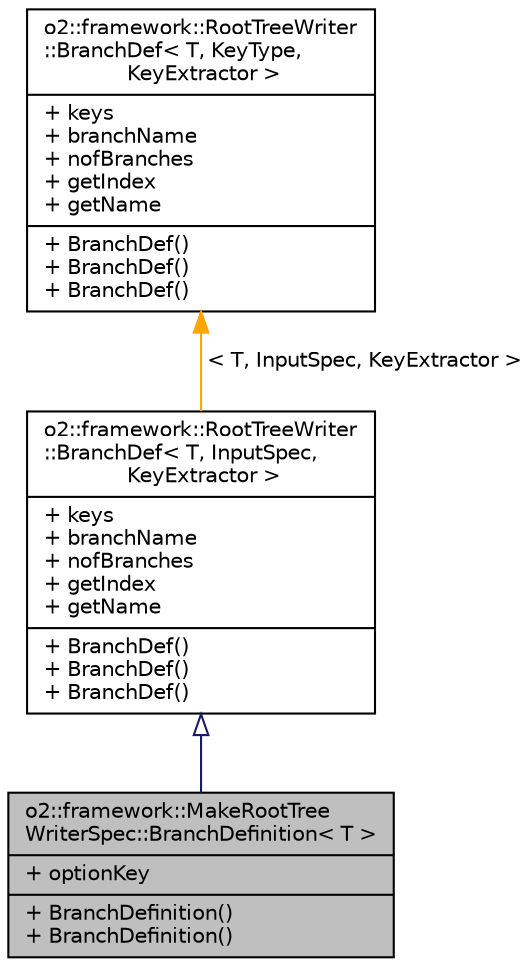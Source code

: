 digraph "o2::framework::MakeRootTreeWriterSpec::BranchDefinition&lt; T &gt;"
{
 // INTERACTIVE_SVG=YES
  bgcolor="transparent";
  edge [fontname="Helvetica",fontsize="10",labelfontname="Helvetica",labelfontsize="10"];
  node [fontname="Helvetica",fontsize="10",shape=record];
  Node1 [label="{o2::framework::MakeRootTree\lWriterSpec::BranchDefinition\< T \>\n|+ optionKey\l|+ BranchDefinition()\l+ BranchDefinition()\l}",height=0.2,width=0.4,color="black", fillcolor="grey75", style="filled", fontcolor="black"];
  Node2 -> Node1 [dir="back",color="midnightblue",fontsize="10",style="solid",arrowtail="onormal",fontname="Helvetica"];
  Node2 [label="{o2::framework::RootTreeWriter\l::BranchDef\< T, InputSpec,\l KeyExtractor \>\n|+ keys\l+ branchName\l+ nofBranches\l+ getIndex\l+ getName\l|+ BranchDef()\l+ BranchDef()\l+ BranchDef()\l}",height=0.2,width=0.4,color="black",URL="$d6/d72/structo2_1_1framework_1_1RootTreeWriter_1_1BranchDef.html"];
  Node3 -> Node2 [dir="back",color="orange",fontsize="10",style="solid",label=" \< T, InputSpec, KeyExtractor \>" ,fontname="Helvetica"];
  Node3 [label="{o2::framework::RootTreeWriter\l::BranchDef\< T, KeyType,\l KeyExtractor \>\n|+ keys\l+ branchName\l+ nofBranches\l+ getIndex\l+ getName\l|+ BranchDef()\l+ BranchDef()\l+ BranchDef()\l}",height=0.2,width=0.4,color="black",URL="$d6/d72/structo2_1_1framework_1_1RootTreeWriter_1_1BranchDef.html",tooltip="BranchDef is used to define the mapping between inputs and branches. "];
}
